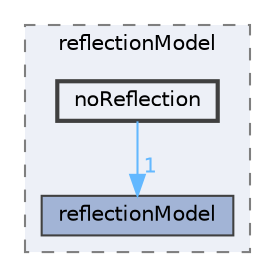 digraph "applications/solvers/multiphase/icoReactingMultiphaseInterFoam/laserDTRM/reflectionModel/noReflection"
{
 // LATEX_PDF_SIZE
  bgcolor="transparent";
  edge [fontname=Helvetica,fontsize=10,labelfontname=Helvetica,labelfontsize=10];
  node [fontname=Helvetica,fontsize=10,shape=box,height=0.2,width=0.4];
  compound=true
  subgraph clusterdir_e944b23a9482893a0f1e38eaa537ebd2 {
    graph [ bgcolor="#edf0f7", pencolor="grey50", label="reflectionModel", fontname=Helvetica,fontsize=10 style="filled,dashed", URL="dir_e944b23a9482893a0f1e38eaa537ebd2.html",tooltip=""]
  dir_e3cb06151db37a9abaa03a2f8f8f4f7d [label="reflectionModel", fillcolor="#a2b4d6", color="grey25", style="filled", URL="dir_e3cb06151db37a9abaa03a2f8f8f4f7d.html",tooltip=""];
  dir_0637e4ee106f803cd136500c4da7045d [label="noReflection", fillcolor="#edf0f7", color="grey25", style="filled,bold", URL="dir_0637e4ee106f803cd136500c4da7045d.html",tooltip=""];
  }
  dir_0637e4ee106f803cd136500c4da7045d->dir_e3cb06151db37a9abaa03a2f8f8f4f7d [headlabel="1", labeldistance=1.5 headhref="dir_002593_003281.html" href="dir_002593_003281.html" color="steelblue1" fontcolor="steelblue1"];
}
